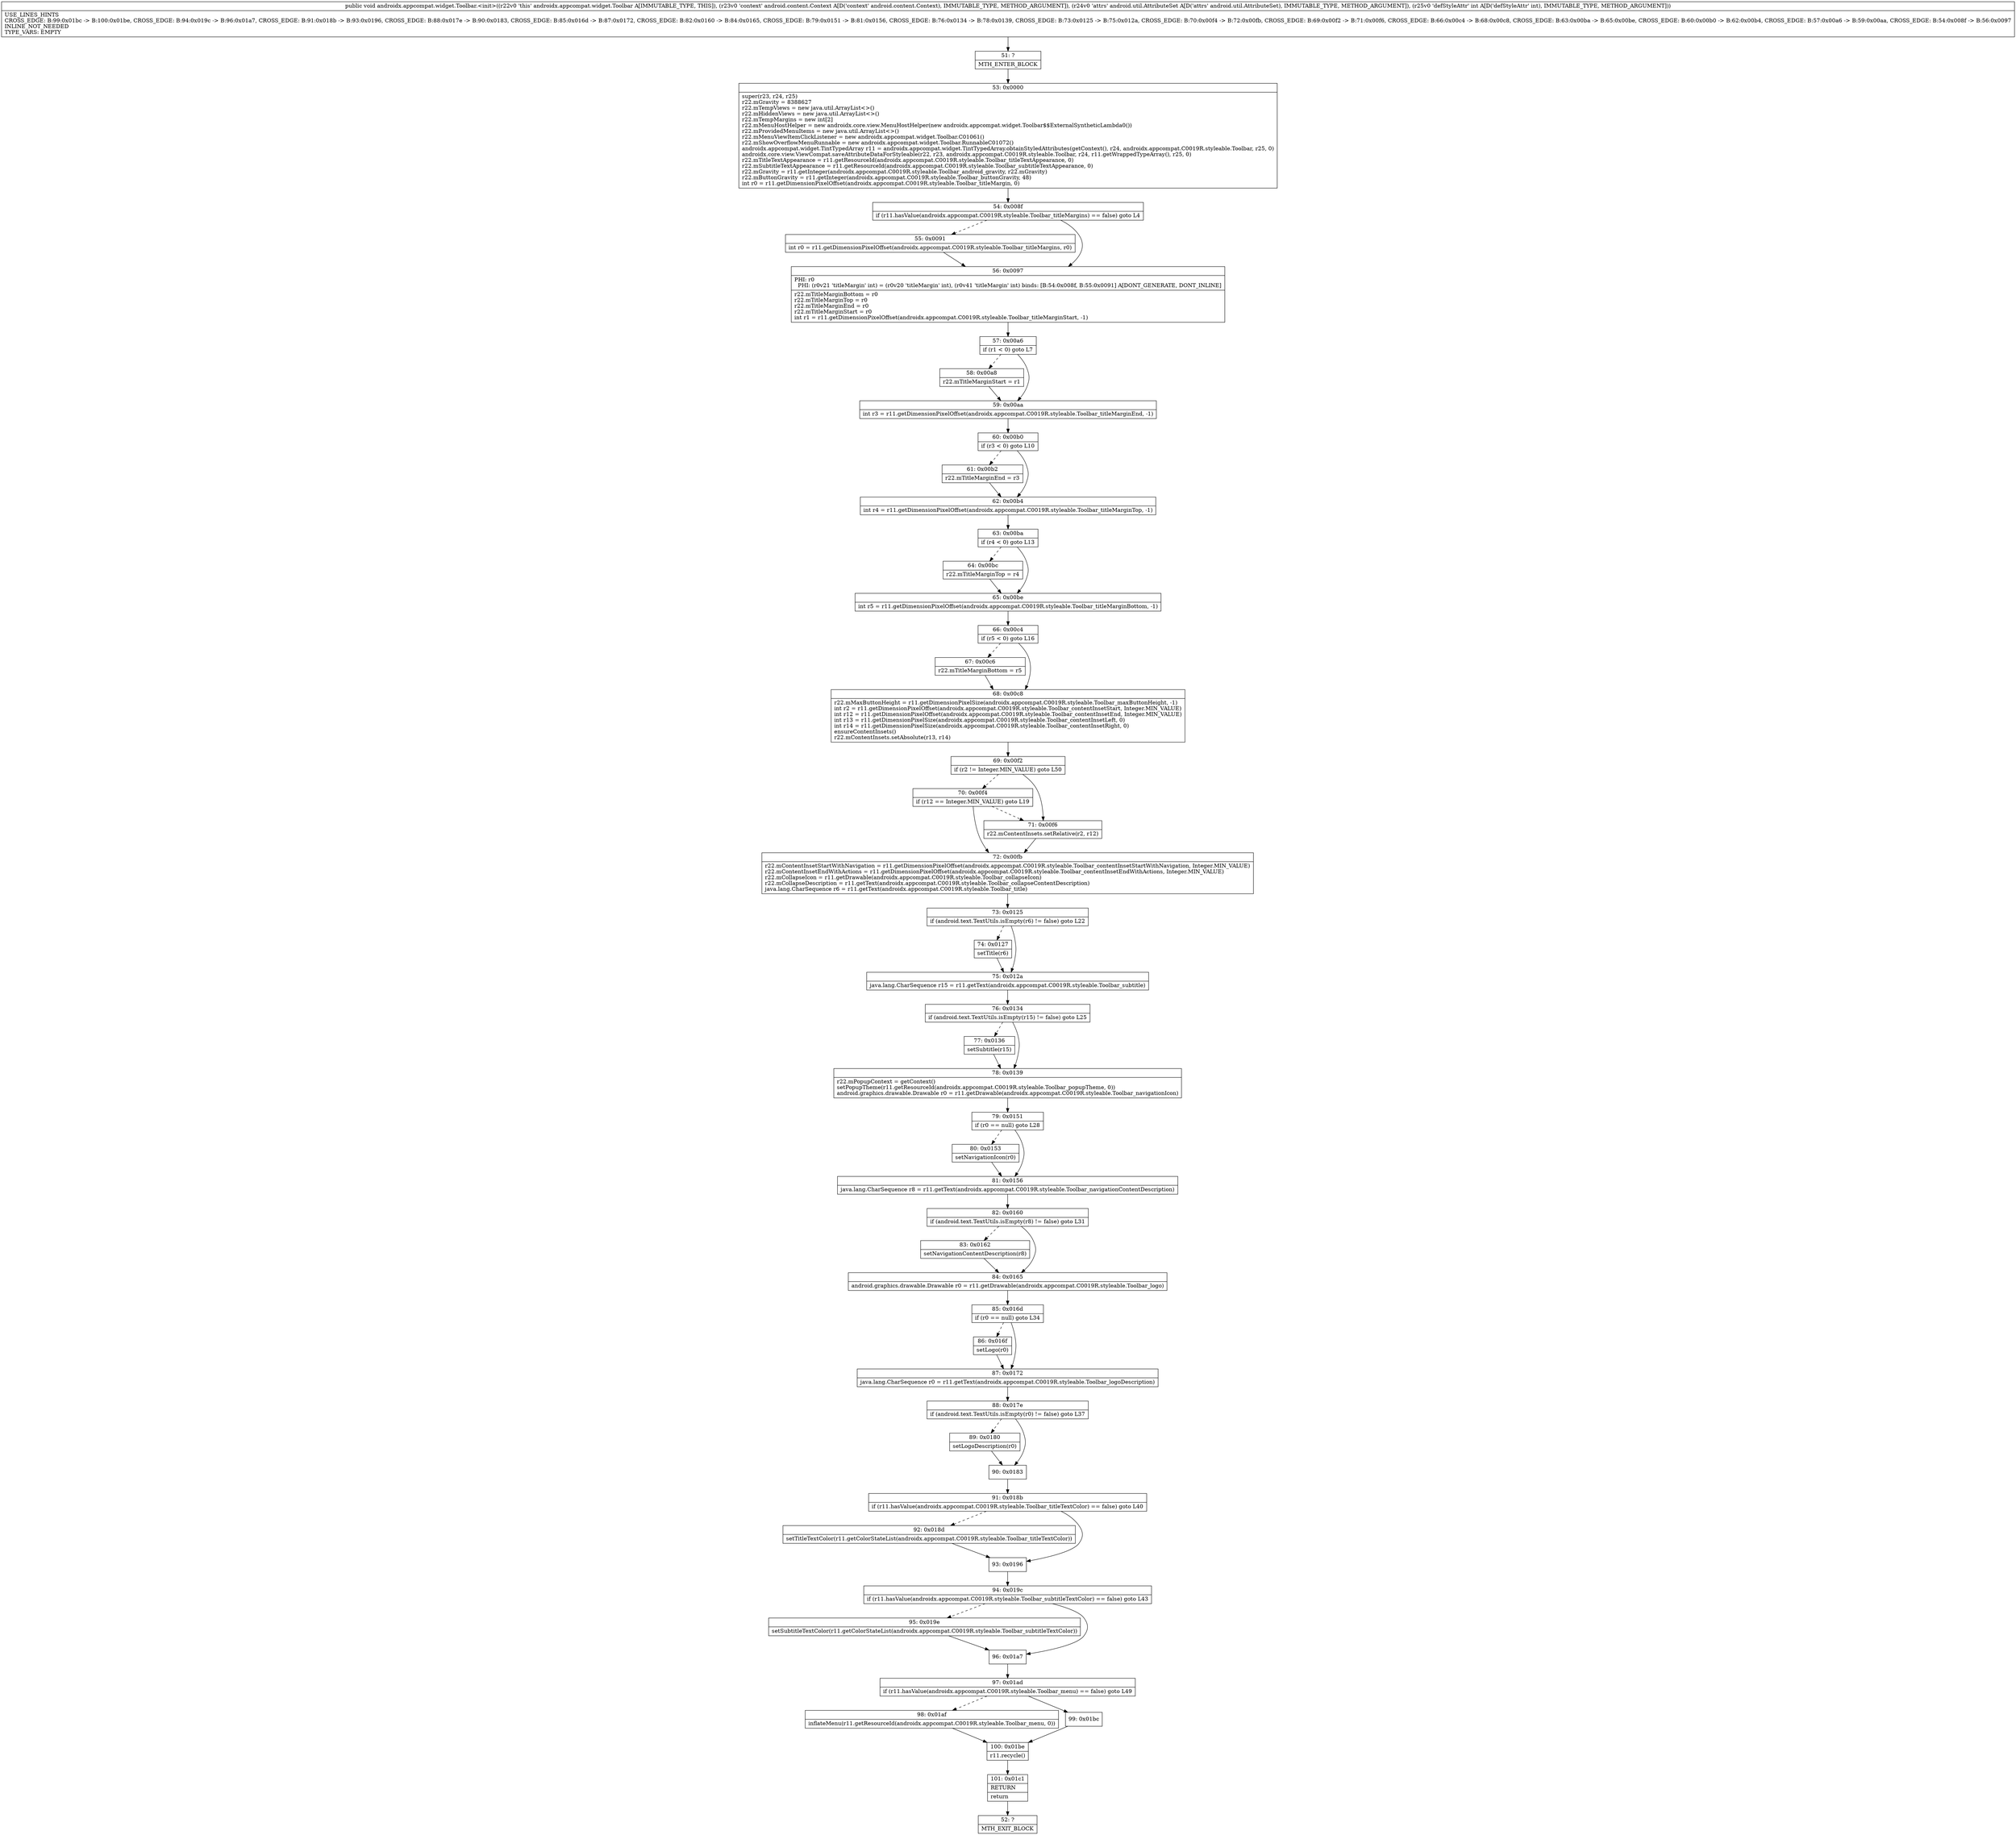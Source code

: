 digraph "CFG forandroidx.appcompat.widget.Toolbar.\<init\>(Landroid\/content\/Context;Landroid\/util\/AttributeSet;I)V" {
Node_51 [shape=record,label="{51\:\ ?|MTH_ENTER_BLOCK\l}"];
Node_53 [shape=record,label="{53\:\ 0x0000|super(r23, r24, r25)\lr22.mGravity = 8388627\lr22.mTempViews = new java.util.ArrayList\<\>()\lr22.mHiddenViews = new java.util.ArrayList\<\>()\lr22.mTempMargins = new int[2]\lr22.mMenuHostHelper = new androidx.core.view.MenuHostHelper(new androidx.appcompat.widget.Toolbar$$ExternalSyntheticLambda0())\lr22.mProvidedMenuItems = new java.util.ArrayList\<\>()\lr22.mMenuViewItemClickListener = new androidx.appcompat.widget.Toolbar.C01061()\lr22.mShowOverflowMenuRunnable = new androidx.appcompat.widget.Toolbar.RunnableC01072()\landroidx.appcompat.widget.TintTypedArray r11 = androidx.appcompat.widget.TintTypedArray.obtainStyledAttributes(getContext(), r24, androidx.appcompat.C0019R.styleable.Toolbar, r25, 0)\landroidx.core.view.ViewCompat.saveAttributeDataForStyleable(r22, r23, androidx.appcompat.C0019R.styleable.Toolbar, r24, r11.getWrappedTypeArray(), r25, 0)\lr22.mTitleTextAppearance = r11.getResourceId(androidx.appcompat.C0019R.styleable.Toolbar_titleTextAppearance, 0)\lr22.mSubtitleTextAppearance = r11.getResourceId(androidx.appcompat.C0019R.styleable.Toolbar_subtitleTextAppearance, 0)\lr22.mGravity = r11.getInteger(androidx.appcompat.C0019R.styleable.Toolbar_android_gravity, r22.mGravity)\lr22.mButtonGravity = r11.getInteger(androidx.appcompat.C0019R.styleable.Toolbar_buttonGravity, 48)\lint r0 = r11.getDimensionPixelOffset(androidx.appcompat.C0019R.styleable.Toolbar_titleMargin, 0)\l}"];
Node_54 [shape=record,label="{54\:\ 0x008f|if (r11.hasValue(androidx.appcompat.C0019R.styleable.Toolbar_titleMargins) == false) goto L4\l}"];
Node_55 [shape=record,label="{55\:\ 0x0091|int r0 = r11.getDimensionPixelOffset(androidx.appcompat.C0019R.styleable.Toolbar_titleMargins, r0)\l}"];
Node_56 [shape=record,label="{56\:\ 0x0097|PHI: r0 \l  PHI: (r0v21 'titleMargin' int) = (r0v20 'titleMargin' int), (r0v41 'titleMargin' int) binds: [B:54:0x008f, B:55:0x0091] A[DONT_GENERATE, DONT_INLINE]\l|r22.mTitleMarginBottom = r0\lr22.mTitleMarginTop = r0\lr22.mTitleMarginEnd = r0\lr22.mTitleMarginStart = r0\lint r1 = r11.getDimensionPixelOffset(androidx.appcompat.C0019R.styleable.Toolbar_titleMarginStart, \-1)\l}"];
Node_57 [shape=record,label="{57\:\ 0x00a6|if (r1 \< 0) goto L7\l}"];
Node_58 [shape=record,label="{58\:\ 0x00a8|r22.mTitleMarginStart = r1\l}"];
Node_59 [shape=record,label="{59\:\ 0x00aa|int r3 = r11.getDimensionPixelOffset(androidx.appcompat.C0019R.styleable.Toolbar_titleMarginEnd, \-1)\l}"];
Node_60 [shape=record,label="{60\:\ 0x00b0|if (r3 \< 0) goto L10\l}"];
Node_61 [shape=record,label="{61\:\ 0x00b2|r22.mTitleMarginEnd = r3\l}"];
Node_62 [shape=record,label="{62\:\ 0x00b4|int r4 = r11.getDimensionPixelOffset(androidx.appcompat.C0019R.styleable.Toolbar_titleMarginTop, \-1)\l}"];
Node_63 [shape=record,label="{63\:\ 0x00ba|if (r4 \< 0) goto L13\l}"];
Node_64 [shape=record,label="{64\:\ 0x00bc|r22.mTitleMarginTop = r4\l}"];
Node_65 [shape=record,label="{65\:\ 0x00be|int r5 = r11.getDimensionPixelOffset(androidx.appcompat.C0019R.styleable.Toolbar_titleMarginBottom, \-1)\l}"];
Node_66 [shape=record,label="{66\:\ 0x00c4|if (r5 \< 0) goto L16\l}"];
Node_67 [shape=record,label="{67\:\ 0x00c6|r22.mTitleMarginBottom = r5\l}"];
Node_68 [shape=record,label="{68\:\ 0x00c8|r22.mMaxButtonHeight = r11.getDimensionPixelSize(androidx.appcompat.C0019R.styleable.Toolbar_maxButtonHeight, \-1)\lint r2 = r11.getDimensionPixelOffset(androidx.appcompat.C0019R.styleable.Toolbar_contentInsetStart, Integer.MIN_VALUE)\lint r12 = r11.getDimensionPixelOffset(androidx.appcompat.C0019R.styleable.Toolbar_contentInsetEnd, Integer.MIN_VALUE)\lint r13 = r11.getDimensionPixelSize(androidx.appcompat.C0019R.styleable.Toolbar_contentInsetLeft, 0)\lint r14 = r11.getDimensionPixelSize(androidx.appcompat.C0019R.styleable.Toolbar_contentInsetRight, 0)\lensureContentInsets()\lr22.mContentInsets.setAbsolute(r13, r14)\l}"];
Node_69 [shape=record,label="{69\:\ 0x00f2|if (r2 != Integer.MIN_VALUE) goto L50\l}"];
Node_70 [shape=record,label="{70\:\ 0x00f4|if (r12 == Integer.MIN_VALUE) goto L19\l}"];
Node_72 [shape=record,label="{72\:\ 0x00fb|r22.mContentInsetStartWithNavigation = r11.getDimensionPixelOffset(androidx.appcompat.C0019R.styleable.Toolbar_contentInsetStartWithNavigation, Integer.MIN_VALUE)\lr22.mContentInsetEndWithActions = r11.getDimensionPixelOffset(androidx.appcompat.C0019R.styleable.Toolbar_contentInsetEndWithActions, Integer.MIN_VALUE)\lr22.mCollapseIcon = r11.getDrawable(androidx.appcompat.C0019R.styleable.Toolbar_collapseIcon)\lr22.mCollapseDescription = r11.getText(androidx.appcompat.C0019R.styleable.Toolbar_collapseContentDescription)\ljava.lang.CharSequence r6 = r11.getText(androidx.appcompat.C0019R.styleable.Toolbar_title)\l}"];
Node_73 [shape=record,label="{73\:\ 0x0125|if (android.text.TextUtils.isEmpty(r6) != false) goto L22\l}"];
Node_74 [shape=record,label="{74\:\ 0x0127|setTitle(r6)\l}"];
Node_75 [shape=record,label="{75\:\ 0x012a|java.lang.CharSequence r15 = r11.getText(androidx.appcompat.C0019R.styleable.Toolbar_subtitle)\l}"];
Node_76 [shape=record,label="{76\:\ 0x0134|if (android.text.TextUtils.isEmpty(r15) != false) goto L25\l}"];
Node_77 [shape=record,label="{77\:\ 0x0136|setSubtitle(r15)\l}"];
Node_78 [shape=record,label="{78\:\ 0x0139|r22.mPopupContext = getContext()\lsetPopupTheme(r11.getResourceId(androidx.appcompat.C0019R.styleable.Toolbar_popupTheme, 0))\landroid.graphics.drawable.Drawable r0 = r11.getDrawable(androidx.appcompat.C0019R.styleable.Toolbar_navigationIcon)\l}"];
Node_79 [shape=record,label="{79\:\ 0x0151|if (r0 == null) goto L28\l}"];
Node_80 [shape=record,label="{80\:\ 0x0153|setNavigationIcon(r0)\l}"];
Node_81 [shape=record,label="{81\:\ 0x0156|java.lang.CharSequence r8 = r11.getText(androidx.appcompat.C0019R.styleable.Toolbar_navigationContentDescription)\l}"];
Node_82 [shape=record,label="{82\:\ 0x0160|if (android.text.TextUtils.isEmpty(r8) != false) goto L31\l}"];
Node_83 [shape=record,label="{83\:\ 0x0162|setNavigationContentDescription(r8)\l}"];
Node_84 [shape=record,label="{84\:\ 0x0165|android.graphics.drawable.Drawable r0 = r11.getDrawable(androidx.appcompat.C0019R.styleable.Toolbar_logo)\l}"];
Node_85 [shape=record,label="{85\:\ 0x016d|if (r0 == null) goto L34\l}"];
Node_86 [shape=record,label="{86\:\ 0x016f|setLogo(r0)\l}"];
Node_87 [shape=record,label="{87\:\ 0x0172|java.lang.CharSequence r0 = r11.getText(androidx.appcompat.C0019R.styleable.Toolbar_logoDescription)\l}"];
Node_88 [shape=record,label="{88\:\ 0x017e|if (android.text.TextUtils.isEmpty(r0) != false) goto L37\l}"];
Node_89 [shape=record,label="{89\:\ 0x0180|setLogoDescription(r0)\l}"];
Node_90 [shape=record,label="{90\:\ 0x0183}"];
Node_91 [shape=record,label="{91\:\ 0x018b|if (r11.hasValue(androidx.appcompat.C0019R.styleable.Toolbar_titleTextColor) == false) goto L40\l}"];
Node_92 [shape=record,label="{92\:\ 0x018d|setTitleTextColor(r11.getColorStateList(androidx.appcompat.C0019R.styleable.Toolbar_titleTextColor))\l}"];
Node_93 [shape=record,label="{93\:\ 0x0196}"];
Node_94 [shape=record,label="{94\:\ 0x019c|if (r11.hasValue(androidx.appcompat.C0019R.styleable.Toolbar_subtitleTextColor) == false) goto L43\l}"];
Node_95 [shape=record,label="{95\:\ 0x019e|setSubtitleTextColor(r11.getColorStateList(androidx.appcompat.C0019R.styleable.Toolbar_subtitleTextColor))\l}"];
Node_96 [shape=record,label="{96\:\ 0x01a7}"];
Node_97 [shape=record,label="{97\:\ 0x01ad|if (r11.hasValue(androidx.appcompat.C0019R.styleable.Toolbar_menu) == false) goto L49\l}"];
Node_98 [shape=record,label="{98\:\ 0x01af|inflateMenu(r11.getResourceId(androidx.appcompat.C0019R.styleable.Toolbar_menu, 0))\l}"];
Node_100 [shape=record,label="{100\:\ 0x01be|r11.recycle()\l}"];
Node_101 [shape=record,label="{101\:\ 0x01c1|RETURN\l|return\l}"];
Node_52 [shape=record,label="{52\:\ ?|MTH_EXIT_BLOCK\l}"];
Node_99 [shape=record,label="{99\:\ 0x01bc}"];
Node_71 [shape=record,label="{71\:\ 0x00f6|r22.mContentInsets.setRelative(r2, r12)\l}"];
MethodNode[shape=record,label="{public void androidx.appcompat.widget.Toolbar.\<init\>((r22v0 'this' androidx.appcompat.widget.Toolbar A[IMMUTABLE_TYPE, THIS]), (r23v0 'context' android.content.Context A[D('context' android.content.Context), IMMUTABLE_TYPE, METHOD_ARGUMENT]), (r24v0 'attrs' android.util.AttributeSet A[D('attrs' android.util.AttributeSet), IMMUTABLE_TYPE, METHOD_ARGUMENT]), (r25v0 'defStyleAttr' int A[D('defStyleAttr' int), IMMUTABLE_TYPE, METHOD_ARGUMENT]))  | USE_LINES_HINTS\lCROSS_EDGE: B:99:0x01bc \-\> B:100:0x01be, CROSS_EDGE: B:94:0x019c \-\> B:96:0x01a7, CROSS_EDGE: B:91:0x018b \-\> B:93:0x0196, CROSS_EDGE: B:88:0x017e \-\> B:90:0x0183, CROSS_EDGE: B:85:0x016d \-\> B:87:0x0172, CROSS_EDGE: B:82:0x0160 \-\> B:84:0x0165, CROSS_EDGE: B:79:0x0151 \-\> B:81:0x0156, CROSS_EDGE: B:76:0x0134 \-\> B:78:0x0139, CROSS_EDGE: B:73:0x0125 \-\> B:75:0x012a, CROSS_EDGE: B:70:0x00f4 \-\> B:72:0x00fb, CROSS_EDGE: B:69:0x00f2 \-\> B:71:0x00f6, CROSS_EDGE: B:66:0x00c4 \-\> B:68:0x00c8, CROSS_EDGE: B:63:0x00ba \-\> B:65:0x00be, CROSS_EDGE: B:60:0x00b0 \-\> B:62:0x00b4, CROSS_EDGE: B:57:0x00a6 \-\> B:59:0x00aa, CROSS_EDGE: B:54:0x008f \-\> B:56:0x0097\lINLINE_NOT_NEEDED\lTYPE_VARS: EMPTY\l}"];
MethodNode -> Node_51;Node_51 -> Node_53;
Node_53 -> Node_54;
Node_54 -> Node_55[style=dashed];
Node_54 -> Node_56;
Node_55 -> Node_56;
Node_56 -> Node_57;
Node_57 -> Node_58[style=dashed];
Node_57 -> Node_59;
Node_58 -> Node_59;
Node_59 -> Node_60;
Node_60 -> Node_61[style=dashed];
Node_60 -> Node_62;
Node_61 -> Node_62;
Node_62 -> Node_63;
Node_63 -> Node_64[style=dashed];
Node_63 -> Node_65;
Node_64 -> Node_65;
Node_65 -> Node_66;
Node_66 -> Node_67[style=dashed];
Node_66 -> Node_68;
Node_67 -> Node_68;
Node_68 -> Node_69;
Node_69 -> Node_70[style=dashed];
Node_69 -> Node_71;
Node_70 -> Node_71[style=dashed];
Node_70 -> Node_72;
Node_72 -> Node_73;
Node_73 -> Node_74[style=dashed];
Node_73 -> Node_75;
Node_74 -> Node_75;
Node_75 -> Node_76;
Node_76 -> Node_77[style=dashed];
Node_76 -> Node_78;
Node_77 -> Node_78;
Node_78 -> Node_79;
Node_79 -> Node_80[style=dashed];
Node_79 -> Node_81;
Node_80 -> Node_81;
Node_81 -> Node_82;
Node_82 -> Node_83[style=dashed];
Node_82 -> Node_84;
Node_83 -> Node_84;
Node_84 -> Node_85;
Node_85 -> Node_86[style=dashed];
Node_85 -> Node_87;
Node_86 -> Node_87;
Node_87 -> Node_88;
Node_88 -> Node_89[style=dashed];
Node_88 -> Node_90;
Node_89 -> Node_90;
Node_90 -> Node_91;
Node_91 -> Node_92[style=dashed];
Node_91 -> Node_93;
Node_92 -> Node_93;
Node_93 -> Node_94;
Node_94 -> Node_95[style=dashed];
Node_94 -> Node_96;
Node_95 -> Node_96;
Node_96 -> Node_97;
Node_97 -> Node_98[style=dashed];
Node_97 -> Node_99;
Node_98 -> Node_100;
Node_100 -> Node_101;
Node_101 -> Node_52;
Node_99 -> Node_100;
Node_71 -> Node_72;
}


